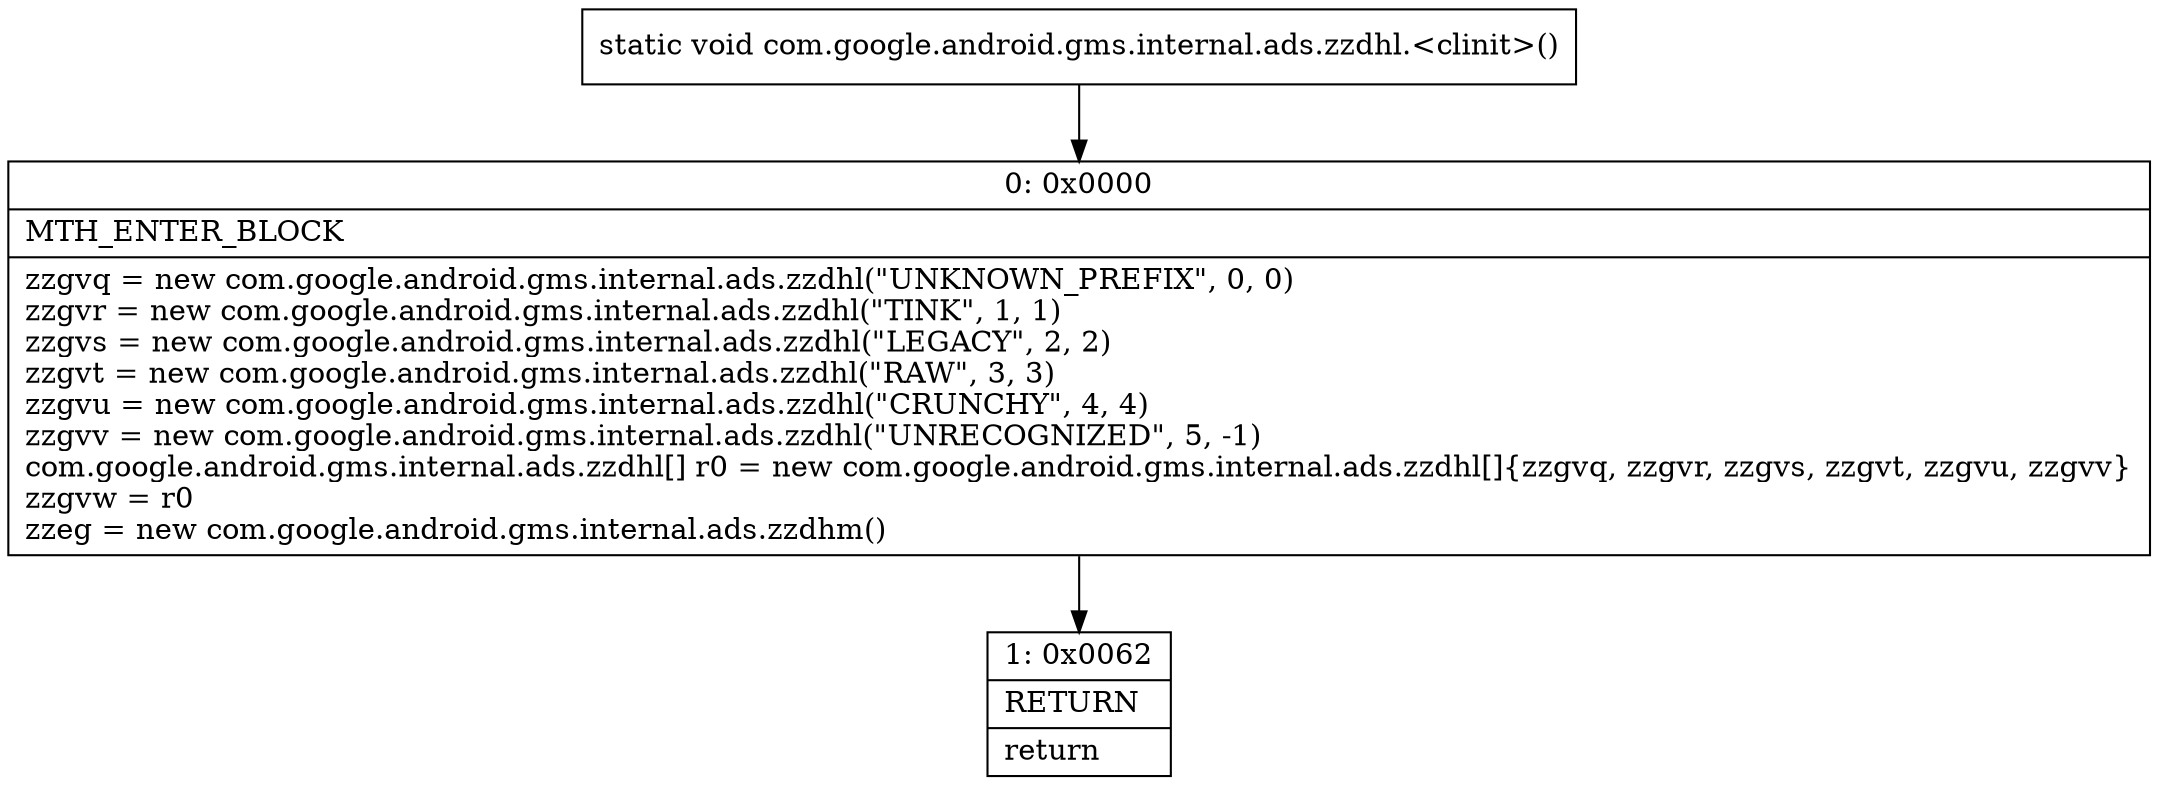 digraph "CFG forcom.google.android.gms.internal.ads.zzdhl.\<clinit\>()V" {
Node_0 [shape=record,label="{0\:\ 0x0000|MTH_ENTER_BLOCK\l|zzgvq = new com.google.android.gms.internal.ads.zzdhl(\"UNKNOWN_PREFIX\", 0, 0)\lzzgvr = new com.google.android.gms.internal.ads.zzdhl(\"TINK\", 1, 1)\lzzgvs = new com.google.android.gms.internal.ads.zzdhl(\"LEGACY\", 2, 2)\lzzgvt = new com.google.android.gms.internal.ads.zzdhl(\"RAW\", 3, 3)\lzzgvu = new com.google.android.gms.internal.ads.zzdhl(\"CRUNCHY\", 4, 4)\lzzgvv = new com.google.android.gms.internal.ads.zzdhl(\"UNRECOGNIZED\", 5, \-1)\lcom.google.android.gms.internal.ads.zzdhl[] r0 = new com.google.android.gms.internal.ads.zzdhl[]\{zzgvq, zzgvr, zzgvs, zzgvt, zzgvu, zzgvv\}\lzzgvw = r0\lzzeg = new com.google.android.gms.internal.ads.zzdhm()\l}"];
Node_1 [shape=record,label="{1\:\ 0x0062|RETURN\l|return\l}"];
MethodNode[shape=record,label="{static void com.google.android.gms.internal.ads.zzdhl.\<clinit\>() }"];
MethodNode -> Node_0;
Node_0 -> Node_1;
}

